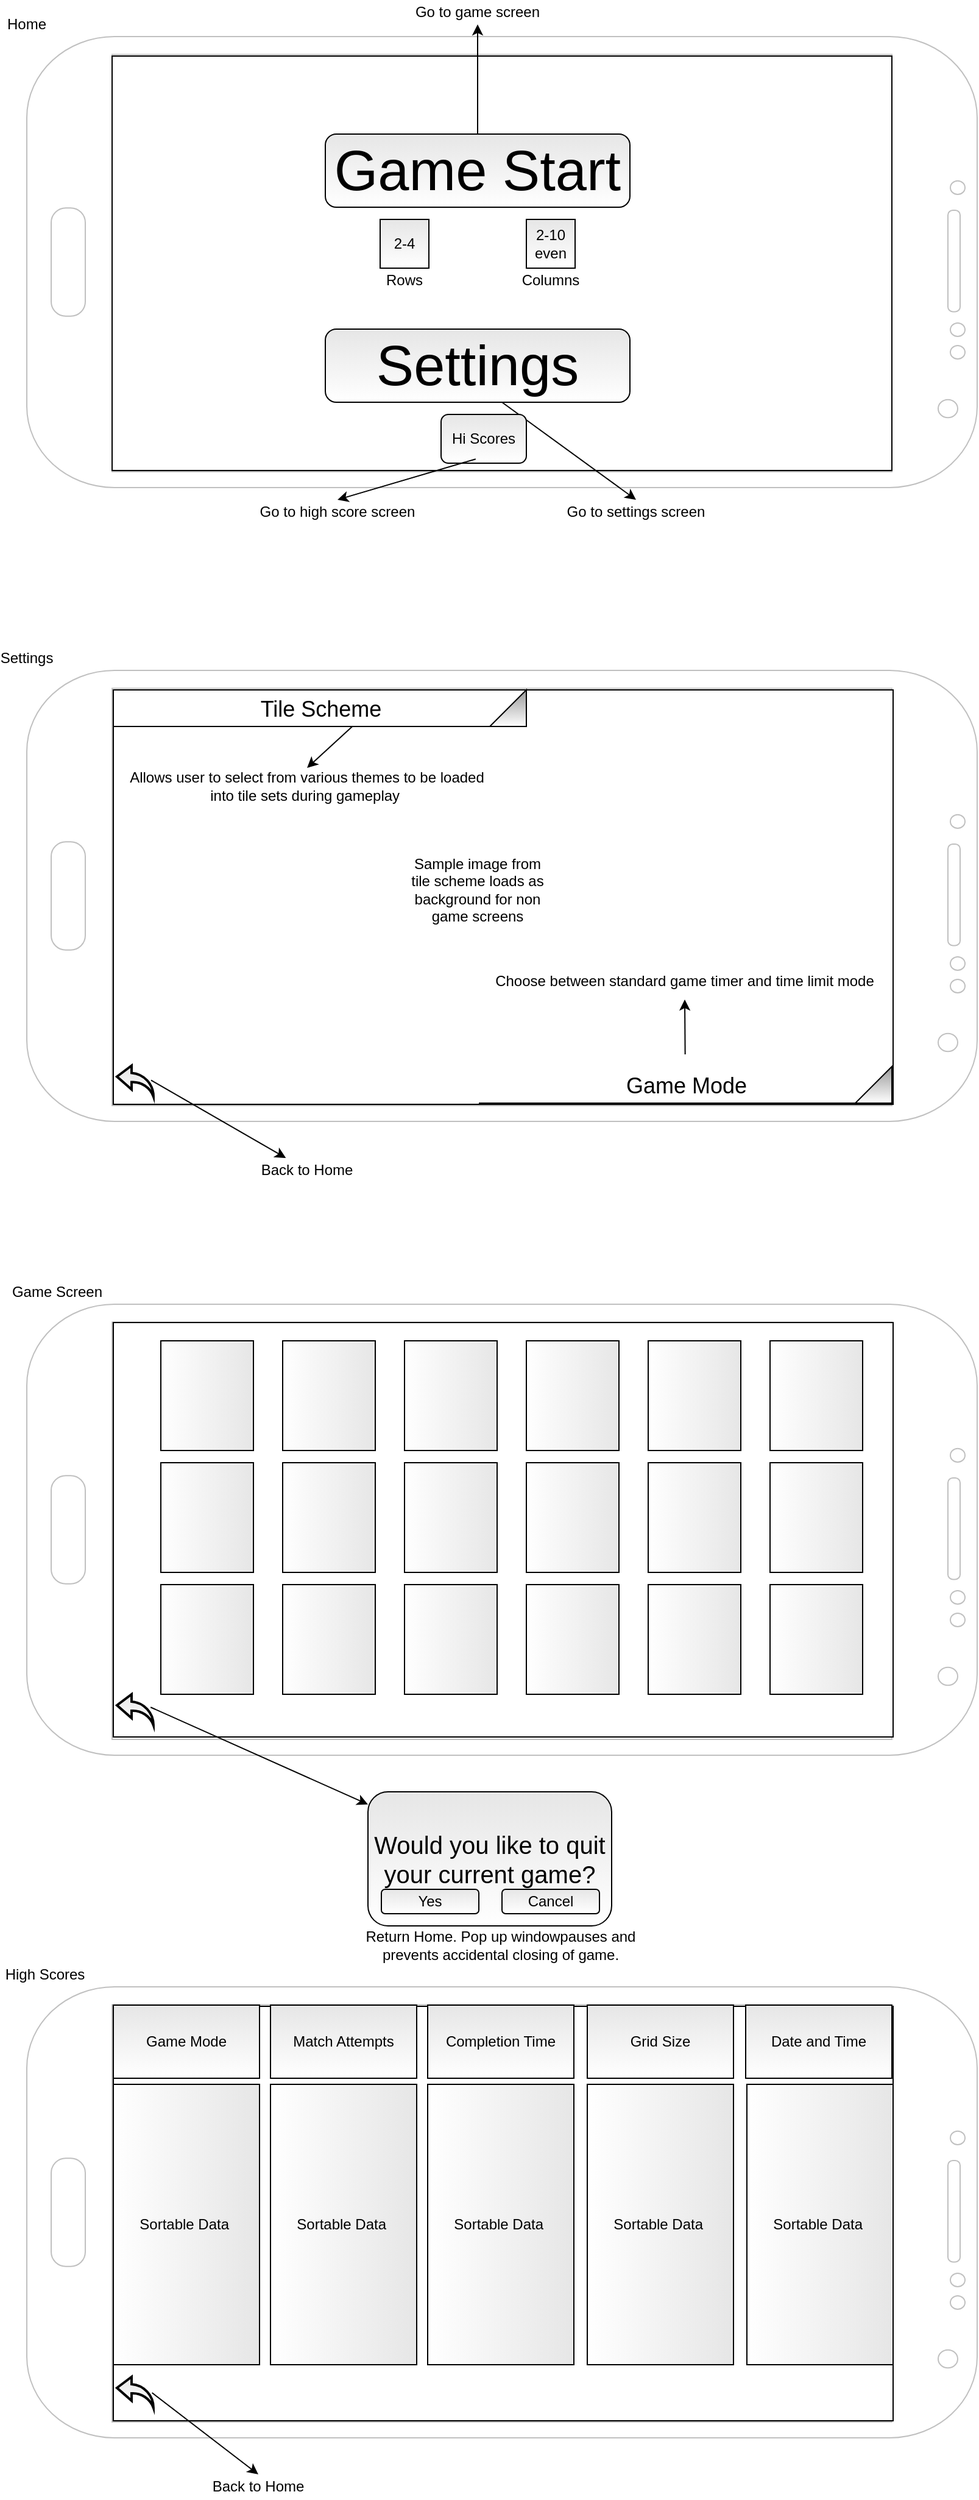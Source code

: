 <mxfile version="14.6.13" type="device"><diagram id="3Vz7GDglLqsAy1TuZTx-" name="Page-1"><mxGraphModel dx="1024" dy="592" grid="1" gridSize="10" guides="1" tooltips="1" connect="1" arrows="1" fold="1" page="1" pageScale="1" pageWidth="850" pageHeight="1100" math="0" shadow="0"><root><mxCell id="0"/><mxCell id="1" parent="0"/><mxCell id="xZmnF5-ExqYz7Tapgvyx-1" value="" style="verticalLabelPosition=bottom;verticalAlign=top;html=1;shadow=0;dashed=0;strokeWidth=1;shape=mxgraph.android.phone2;strokeColor=#c0c0c0;direction=south;" parent="1" vertex="1"><mxGeometry x="30" y="80" width="780" height="370" as="geometry"/></mxCell><mxCell id="xZmnF5-ExqYz7Tapgvyx-2" value="&lt;font style=&quot;font-size: 50px&quot;&gt;&lt;br&gt;&lt;/font&gt;" style="rounded=0;whiteSpace=wrap;html=1;verticalAlign=middle;" parent="1" vertex="1"><mxGeometry x="100" y="96" width="640" height="340" as="geometry"/></mxCell><mxCell id="xZmnF5-ExqYz7Tapgvyx-4" value="Go to game screen" style="text;html=1;strokeColor=none;fillColor=none;align=center;verticalAlign=middle;whiteSpace=wrap;rounded=0;" parent="1" vertex="1"><mxGeometry x="280" y="50" width="240" height="20" as="geometry"/></mxCell><mxCell id="xZmnF5-ExqYz7Tapgvyx-5" value="Go to settings screen" style="text;html=1;strokeColor=none;fillColor=none;align=center;verticalAlign=middle;whiteSpace=wrap;rounded=0;" parent="1" vertex="1"><mxGeometry x="440" y="460" width="180" height="20" as="geometry"/></mxCell><mxCell id="xZmnF5-ExqYz7Tapgvyx-6" value="" style="endArrow=classic;html=1;entryX=0.5;entryY=1;entryDx=0;entryDy=0;" parent="1" target="xZmnF5-ExqYz7Tapgvyx-4" edge="1"><mxGeometry width="50" height="50" relative="1" as="geometry"><mxPoint x="400" y="160" as="sourcePoint"/><mxPoint x="430" y="100" as="targetPoint"/></mxGeometry></mxCell><mxCell id="xZmnF5-ExqYz7Tapgvyx-8" value="" style="endArrow=classic;html=1;entryX=0.5;entryY=0;entryDx=0;entryDy=0;" parent="1" target="xZmnF5-ExqYz7Tapgvyx-5" edge="1"><mxGeometry width="50" height="50" relative="1" as="geometry"><mxPoint x="420" y="380" as="sourcePoint"/><mxPoint x="450" y="270" as="targetPoint"/></mxGeometry></mxCell><mxCell id="xZmnF5-ExqYz7Tapgvyx-9" value="" style="verticalLabelPosition=bottom;verticalAlign=top;html=1;shadow=0;dashed=0;strokeWidth=1;shape=mxgraph.android.phone2;strokeColor=#c0c0c0;direction=south;" parent="1" vertex="1"><mxGeometry x="30" y="600" width="780" height="370" as="geometry"/></mxCell><mxCell id="xZmnF5-ExqYz7Tapgvyx-10" value="" style="rounded=0;whiteSpace=wrap;html=1;" parent="1" vertex="1"><mxGeometry x="101" y="616" width="640" height="340" as="geometry"/></mxCell><mxCell id="xZmnF5-ExqYz7Tapgvyx-13" value="&lt;font style=&quot;font-size: 18px&quot;&gt;Tile Scheme&lt;/font&gt;" style="strokeWidth=1;html=1;shadow=0;shape=mxgraph.android.spinner2;align=center;fillColor=#999999;verticalAlign=bottom;fontColor=#000000;gradientColor=#ffffff;perimeterSpacing=10;sketch=0;" parent="1" vertex="1"><mxGeometry x="101" y="616" width="339" height="30" as="geometry"/></mxCell><mxCell id="xZmnF5-ExqYz7Tapgvyx-14" value="Allows user to select from various themes to be loaded into tile sets during gameplay&amp;nbsp;" style="text;html=1;strokeColor=none;fillColor=none;align=center;verticalAlign=middle;whiteSpace=wrap;rounded=0;shadow=0;sketch=0;fontColor=#000000;" parent="1" vertex="1"><mxGeometry x="110" y="680" width="300" height="30" as="geometry"/></mxCell><mxCell id="xZmnF5-ExqYz7Tapgvyx-15" value="" style="endArrow=classic;html=1;fontColor=#000000;exitX=0.575;exitY=0.796;exitDx=0;exitDy=0;exitPerimeter=0;entryX=0.5;entryY=0;entryDx=0;entryDy=0;" parent="1" source="xZmnF5-ExqYz7Tapgvyx-13" target="xZmnF5-ExqYz7Tapgvyx-14" edge="1"><mxGeometry width="50" height="50" relative="1" as="geometry"><mxPoint x="400" y="780" as="sourcePoint"/><mxPoint x="450" y="730" as="targetPoint"/></mxGeometry></mxCell><mxCell id="xZmnF5-ExqYz7Tapgvyx-17" value="&lt;font style=&quot;font-size: 18px&quot;&gt;Game Mode&lt;/font&gt;" style="strokeWidth=1;html=1;shadow=0;shape=mxgraph.android.spinner2;align=center;fillColor=#999999;verticalAlign=bottom;fontColor=#000000;gradientColor=#ffffff;perimeterSpacing=10;sketch=0;" parent="1" vertex="1"><mxGeometry x="401" y="925" width="339" height="30" as="geometry"/></mxCell><mxCell id="xZmnF5-ExqYz7Tapgvyx-18" value="Choose between standard game timer and time limit mode" style="text;html=1;strokeColor=none;fillColor=none;align=center;verticalAlign=middle;whiteSpace=wrap;rounded=0;shadow=0;sketch=0;fontColor=#000000;" parent="1" vertex="1"><mxGeometry x="410" y="840" width="320" height="30" as="geometry"/></mxCell><mxCell id="xZmnF5-ExqYz7Tapgvyx-19" value="" style="endArrow=classic;html=1;fontColor=#000000;entryX=0.5;entryY=1;entryDx=0;entryDy=0;" parent="1" source="xZmnF5-ExqYz7Tapgvyx-17" target="xZmnF5-ExqYz7Tapgvyx-18" edge="1"><mxGeometry width="50" height="50" relative="1" as="geometry"><mxPoint x="400" y="780" as="sourcePoint"/><mxPoint x="450" y="730" as="targetPoint"/></mxGeometry></mxCell><mxCell id="xZmnF5-ExqYz7Tapgvyx-20" value="Settings" style="text;html=1;strokeColor=none;fillColor=none;align=center;verticalAlign=middle;whiteSpace=wrap;rounded=0;shadow=0;sketch=0;fontColor=#000000;" parent="1" vertex="1"><mxGeometry x="10" y="580" width="40" height="20" as="geometry"/></mxCell><mxCell id="xZmnF5-ExqYz7Tapgvyx-21" value="Home" style="text;html=1;strokeColor=none;fillColor=none;align=center;verticalAlign=middle;whiteSpace=wrap;rounded=0;shadow=0;sketch=0;fontColor=#000000;" parent="1" vertex="1"><mxGeometry x="10" y="60" width="40" height="20" as="geometry"/></mxCell><mxCell id="xZmnF5-ExqYz7Tapgvyx-22" value="" style="html=1;verticalLabelPosition=bottom;align=center;labelBackgroundColor=#ffffff;verticalAlign=top;strokeWidth=2;shadow=0;dashed=0;shape=mxgraph.ios7.icons.back;sketch=0;fontColor=#000000;fillColor=#E6E6E6;gradientColor=#ffffff;" parent="1" vertex="1"><mxGeometry x="104" y="924.25" width="30" height="25.5" as="geometry"/></mxCell><mxCell id="xZmnF5-ExqYz7Tapgvyx-23" value="" style="endArrow=classic;html=1;fontColor=#000000;exitX=0.933;exitY=0.469;exitDx=0;exitDy=0;exitPerimeter=0;" parent="1" source="xZmnF5-ExqYz7Tapgvyx-22" target="xZmnF5-ExqYz7Tapgvyx-24" edge="1"><mxGeometry width="50" height="50" relative="1" as="geometry"><mxPoint x="400" y="780" as="sourcePoint"/><mxPoint x="230" y="1010" as="targetPoint"/></mxGeometry></mxCell><mxCell id="xZmnF5-ExqYz7Tapgvyx-24" value="Back to Home" style="text;html=1;strokeColor=none;fillColor=none;align=center;verticalAlign=middle;whiteSpace=wrap;rounded=0;shadow=0;sketch=0;fontColor=#000000;" parent="1" vertex="1"><mxGeometry x="210" y="1000" width="100" height="20" as="geometry"/></mxCell><mxCell id="xZmnF5-ExqYz7Tapgvyx-25" value="&lt;font style=&quot;font-size: 46px&quot;&gt;Game Start&lt;/font&gt;" style="rounded=1;whiteSpace=wrap;html=1;shadow=0;sketch=0;fontColor=#000000;strokeColor=#000000;fillColor=#E6E6E6;gradientColor=#ffffff;" parent="1" vertex="1"><mxGeometry x="275" y="160" width="250" height="60" as="geometry"/></mxCell><mxCell id="xZmnF5-ExqYz7Tapgvyx-26" value="&lt;font style=&quot;font-size: 46px&quot;&gt;Settings&lt;/font&gt;" style="rounded=1;whiteSpace=wrap;html=1;shadow=0;sketch=0;fontColor=#000000;strokeColor=#000000;fillColor=#E6E6E6;gradientColor=#ffffff;" parent="1" vertex="1"><mxGeometry x="275" y="320" width="250" height="60" as="geometry"/></mxCell><mxCell id="xZmnF5-ExqYz7Tapgvyx-27" value="2-4" style="whiteSpace=wrap;html=1;aspect=fixed;shadow=0;sketch=0;fontColor=#000000;strokeColor=#000000;fillColor=#E6E6E6;gradientColor=#ffffff;" parent="1" vertex="1"><mxGeometry x="320" y="230" width="40" height="40" as="geometry"/></mxCell><mxCell id="xZmnF5-ExqYz7Tapgvyx-28" value="2-10&lt;br&gt;even" style="whiteSpace=wrap;html=1;aspect=fixed;shadow=0;sketch=0;fontColor=#000000;strokeColor=#000000;fillColor=#E6E6E6;gradientColor=#ffffff;" parent="1" vertex="1"><mxGeometry x="440" y="230" width="40" height="40" as="geometry"/></mxCell><mxCell id="xZmnF5-ExqYz7Tapgvyx-30" value="Rows" style="text;html=1;strokeColor=none;fillColor=none;align=center;verticalAlign=middle;whiteSpace=wrap;rounded=0;shadow=0;sketch=0;fontColor=#000000;" parent="1" vertex="1"><mxGeometry x="320" y="270" width="40" height="20" as="geometry"/></mxCell><mxCell id="xZmnF5-ExqYz7Tapgvyx-31" value="Columns" style="text;html=1;strokeColor=none;fillColor=none;align=center;verticalAlign=middle;whiteSpace=wrap;rounded=0;shadow=0;sketch=0;fontColor=#000000;" parent="1" vertex="1"><mxGeometry x="440" y="270" width="40" height="20" as="geometry"/></mxCell><mxCell id="xZmnF5-ExqYz7Tapgvyx-32" value="Sample image from tile scheme loads as background for non game screens" style="text;html=1;strokeColor=none;fillColor=none;align=center;verticalAlign=middle;whiteSpace=wrap;rounded=0;shadow=0;sketch=0;fontColor=#000000;" parent="1" vertex="1"><mxGeometry x="340" y="770" width="120" height="20" as="geometry"/></mxCell><mxCell id="xZmnF5-ExqYz7Tapgvyx-33" value="" style="verticalLabelPosition=bottom;verticalAlign=top;html=1;shadow=0;dashed=0;strokeWidth=1;shape=mxgraph.android.phone2;strokeColor=#c0c0c0;direction=south;" parent="1" vertex="1"><mxGeometry x="30" y="1120" width="780" height="370" as="geometry"/></mxCell><mxCell id="xZmnF5-ExqYz7Tapgvyx-34" value="" style="rounded=0;whiteSpace=wrap;html=1;" parent="1" vertex="1"><mxGeometry x="101" y="1135" width="640" height="340" as="geometry"/></mxCell><mxCell id="xZmnF5-ExqYz7Tapgvyx-35" value="" style="html=1;verticalLabelPosition=bottom;align=center;labelBackgroundColor=#ffffff;verticalAlign=top;strokeWidth=2;shadow=0;dashed=0;shape=mxgraph.ios7.icons.back;sketch=0;fontColor=#000000;fillColor=#E6E6E6;gradientColor=#ffffff;" parent="1" vertex="1"><mxGeometry x="104" y="1440" width="30" height="25.5" as="geometry"/></mxCell><mxCell id="xZmnF5-ExqYz7Tapgvyx-36" value="" style="endArrow=classic;html=1;fontColor=#000000;exitX=0.92;exitY=0.416;exitDx=0;exitDy=0;exitPerimeter=0;" parent="1" source="xZmnF5-ExqYz7Tapgvyx-35" target="xZmnF5-ExqYz7Tapgvyx-37" edge="1"><mxGeometry width="50" height="50" relative="1" as="geometry"><mxPoint x="400" y="1420" as="sourcePoint"/><mxPoint x="230" y="1540" as="targetPoint"/></mxGeometry></mxCell><mxCell id="xZmnF5-ExqYz7Tapgvyx-37" value="&lt;font style=&quot;font-size: 20px&quot;&gt;Would you like to quit your current game?&lt;/font&gt;" style="rounded=1;whiteSpace=wrap;html=1;shadow=0;sketch=0;fontColor=#000000;strokeColor=#000000;fillColor=#E6E6E6;gradientColor=#ffffff;" parent="1" vertex="1"><mxGeometry x="310" y="1520" width="200" height="110" as="geometry"/></mxCell><mxCell id="xZmnF5-ExqYz7Tapgvyx-38" value="Return Home. Pop up windowpauses and prevents accidental closing of game." style="text;html=1;strokeColor=none;fillColor=none;align=center;verticalAlign=middle;whiteSpace=wrap;rounded=0;shadow=0;sketch=0;fontColor=#000000;" parent="1" vertex="1"><mxGeometry x="304" y="1636" width="230" height="20" as="geometry"/></mxCell><mxCell id="xZmnF5-ExqYz7Tapgvyx-39" value="" style="rounded=0;whiteSpace=wrap;html=1;shadow=0;sketch=0;fontColor=#000000;strokeColor=#000000;fillColor=#E6E6E6;gradientColor=#ffffff;direction=south;" parent="1" vertex="1"><mxGeometry x="140" y="1150" width="76" height="90" as="geometry"/></mxCell><mxCell id="xZmnF5-ExqYz7Tapgvyx-40" value="" style="rounded=0;whiteSpace=wrap;html=1;shadow=0;sketch=0;fontColor=#000000;strokeColor=#000000;fillColor=#E6E6E6;gradientColor=#ffffff;direction=south;" parent="1" vertex="1"><mxGeometry x="140" y="1250" width="76" height="90" as="geometry"/></mxCell><mxCell id="xZmnF5-ExqYz7Tapgvyx-41" value="" style="rounded=0;whiteSpace=wrap;html=1;shadow=0;sketch=0;fontColor=#000000;strokeColor=#000000;fillColor=#E6E6E6;gradientColor=#ffffff;direction=south;" parent="1" vertex="1"><mxGeometry x="140" y="1350" width="76" height="90" as="geometry"/></mxCell><mxCell id="xZmnF5-ExqYz7Tapgvyx-42" value="" style="rounded=0;whiteSpace=wrap;html=1;shadow=0;sketch=0;fontColor=#000000;strokeColor=#000000;fillColor=#E6E6E6;gradientColor=#ffffff;direction=south;" parent="1" vertex="1"><mxGeometry x="240" y="1150" width="76" height="90" as="geometry"/></mxCell><mxCell id="xZmnF5-ExqYz7Tapgvyx-43" value="" style="rounded=0;whiteSpace=wrap;html=1;shadow=0;sketch=0;fontColor=#000000;strokeColor=#000000;fillColor=#E6E6E6;gradientColor=#ffffff;direction=south;" parent="1" vertex="1"><mxGeometry x="240" y="1350" width="76" height="90" as="geometry"/></mxCell><mxCell id="xZmnF5-ExqYz7Tapgvyx-44" value="" style="rounded=0;whiteSpace=wrap;html=1;shadow=0;sketch=0;fontColor=#000000;strokeColor=#000000;fillColor=#E6E6E6;gradientColor=#ffffff;direction=south;" parent="1" vertex="1"><mxGeometry x="240" y="1250" width="76" height="90" as="geometry"/></mxCell><mxCell id="xZmnF5-ExqYz7Tapgvyx-45" value="" style="rounded=0;whiteSpace=wrap;html=1;shadow=0;sketch=0;fontColor=#000000;strokeColor=#000000;fillColor=#E6E6E6;gradientColor=#ffffff;direction=south;" parent="1" vertex="1"><mxGeometry x="340" y="1150" width="76" height="90" as="geometry"/></mxCell><mxCell id="xZmnF5-ExqYz7Tapgvyx-46" value="" style="rounded=0;whiteSpace=wrap;html=1;shadow=0;sketch=0;fontColor=#000000;strokeColor=#000000;fillColor=#E6E6E6;gradientColor=#ffffff;direction=south;" parent="1" vertex="1"><mxGeometry x="340" y="1250" width="76" height="90" as="geometry"/></mxCell><mxCell id="xZmnF5-ExqYz7Tapgvyx-47" value="" style="rounded=0;whiteSpace=wrap;html=1;shadow=0;sketch=0;fontColor=#000000;strokeColor=#000000;fillColor=#E6E6E6;gradientColor=#ffffff;direction=south;" parent="1" vertex="1"><mxGeometry x="340" y="1350" width="76" height="90" as="geometry"/></mxCell><mxCell id="xZmnF5-ExqYz7Tapgvyx-48" value="" style="rounded=0;whiteSpace=wrap;html=1;shadow=0;sketch=0;fontColor=#000000;strokeColor=#000000;fillColor=#E6E6E6;gradientColor=#ffffff;direction=south;" parent="1" vertex="1"><mxGeometry x="440" y="1350" width="76" height="90" as="geometry"/></mxCell><mxCell id="xZmnF5-ExqYz7Tapgvyx-49" value="" style="rounded=0;whiteSpace=wrap;html=1;shadow=0;sketch=0;fontColor=#000000;strokeColor=#000000;fillColor=#E6E6E6;gradientColor=#ffffff;direction=south;" parent="1" vertex="1"><mxGeometry x="540" y="1150" width="76" height="90" as="geometry"/></mxCell><mxCell id="xZmnF5-ExqYz7Tapgvyx-50" value="" style="rounded=0;whiteSpace=wrap;html=1;shadow=0;sketch=0;fontColor=#000000;strokeColor=#000000;fillColor=#E6E6E6;gradientColor=#ffffff;direction=south;" parent="1" vertex="1"><mxGeometry x="440" y="1150" width="76" height="90" as="geometry"/></mxCell><mxCell id="xZmnF5-ExqYz7Tapgvyx-51" value="" style="rounded=0;whiteSpace=wrap;html=1;shadow=0;sketch=0;fontColor=#000000;strokeColor=#000000;fillColor=#E6E6E6;gradientColor=#ffffff;direction=south;" parent="1" vertex="1"><mxGeometry x="540" y="1350" width="76" height="90" as="geometry"/></mxCell><mxCell id="xZmnF5-ExqYz7Tapgvyx-52" value="" style="rounded=0;whiteSpace=wrap;html=1;shadow=0;sketch=0;fontColor=#000000;strokeColor=#000000;fillColor=#E6E6E6;gradientColor=#ffffff;direction=south;" parent="1" vertex="1"><mxGeometry x="540" y="1250" width="76" height="90" as="geometry"/></mxCell><mxCell id="xZmnF5-ExqYz7Tapgvyx-53" value="" style="rounded=0;whiteSpace=wrap;html=1;shadow=0;sketch=0;fontColor=#000000;strokeColor=#000000;fillColor=#E6E6E6;gradientColor=#ffffff;direction=south;" parent="1" vertex="1"><mxGeometry x="440" y="1250" width="76" height="90" as="geometry"/></mxCell><mxCell id="xZmnF5-ExqYz7Tapgvyx-54" value="" style="rounded=0;whiteSpace=wrap;html=1;shadow=0;sketch=0;fontColor=#000000;strokeColor=#000000;fillColor=#E6E6E6;gradientColor=#ffffff;direction=south;" parent="1" vertex="1"><mxGeometry x="640" y="1350" width="76" height="90" as="geometry"/></mxCell><mxCell id="xZmnF5-ExqYz7Tapgvyx-55" value="" style="rounded=0;whiteSpace=wrap;html=1;shadow=0;sketch=0;fontColor=#000000;strokeColor=#000000;fillColor=#E6E6E6;gradientColor=#ffffff;direction=south;" parent="1" vertex="1"><mxGeometry x="640" y="1250" width="76" height="90" as="geometry"/></mxCell><mxCell id="xZmnF5-ExqYz7Tapgvyx-56" value="" style="rounded=0;whiteSpace=wrap;html=1;shadow=0;sketch=0;fontColor=#000000;strokeColor=#000000;fillColor=#E6E6E6;gradientColor=#ffffff;direction=south;" parent="1" vertex="1"><mxGeometry x="640" y="1150" width="76" height="90" as="geometry"/></mxCell><mxCell id="xZmnF5-ExqYz7Tapgvyx-57" value="Yes" style="rounded=1;whiteSpace=wrap;html=1;shadow=0;sketch=0;fontColor=#000000;strokeColor=#000000;fillColor=#E6E6E6;gradientColor=#ffffff;" parent="1" vertex="1"><mxGeometry x="321" y="1600" width="80" height="20" as="geometry"/></mxCell><mxCell id="xZmnF5-ExqYz7Tapgvyx-58" value="Cancel" style="rounded=1;whiteSpace=wrap;html=1;shadow=0;sketch=0;fontColor=#000000;strokeColor=#000000;fillColor=#E6E6E6;gradientColor=#ffffff;" parent="1" vertex="1"><mxGeometry x="420" y="1600" width="80" height="20" as="geometry"/></mxCell><mxCell id="xZmnF5-ExqYz7Tapgvyx-60" value="Hi Scores" style="rounded=1;whiteSpace=wrap;html=1;shadow=0;sketch=0;fontColor=#000000;strokeColor=#000000;fillColor=#E6E6E6;gradientColor=#ffffff;" parent="1" vertex="1"><mxGeometry x="370" y="390" width="70" height="40" as="geometry"/></mxCell><mxCell id="xZmnF5-ExqYz7Tapgvyx-61" value="" style="endArrow=classic;html=1;fontColor=#000000;entryX=0.5;entryY=0;entryDx=0;entryDy=0;exitX=0.406;exitY=0.915;exitDx=0;exitDy=0;exitPerimeter=0;" parent="1" source="xZmnF5-ExqYz7Tapgvyx-60" target="xZmnF5-ExqYz7Tapgvyx-62" edge="1"><mxGeometry width="50" height="50" relative="1" as="geometry"><mxPoint x="400" y="400" as="sourcePoint"/><mxPoint x="350" y="470" as="targetPoint"/></mxGeometry></mxCell><mxCell id="xZmnF5-ExqYz7Tapgvyx-62" value="Go to high score screen" style="text;html=1;strokeColor=none;fillColor=none;align=center;verticalAlign=middle;whiteSpace=wrap;rounded=0;shadow=0;sketch=0;fontColor=#000000;" parent="1" vertex="1"><mxGeometry x="220" y="460" width="130" height="20" as="geometry"/></mxCell><mxCell id="xZmnF5-ExqYz7Tapgvyx-63" value="" style="verticalLabelPosition=bottom;verticalAlign=top;html=1;shadow=0;dashed=0;strokeWidth=1;shape=mxgraph.android.phone2;strokeColor=#c0c0c0;direction=south;" parent="1" vertex="1"><mxGeometry x="30" y="1680" width="780" height="370" as="geometry"/></mxCell><mxCell id="xZmnF5-ExqYz7Tapgvyx-64" value="" style="rounded=0;whiteSpace=wrap;html=1;" parent="1" vertex="1"><mxGeometry x="101" y="1696" width="640" height="340" as="geometry"/></mxCell><mxCell id="xZmnF5-ExqYz7Tapgvyx-65" value="Game Mode" style="rounded=0;whiteSpace=wrap;html=1;shadow=0;sketch=0;fontColor=#000000;strokeColor=#000000;fillColor=#E6E6E6;gradientColor=#ffffff;" parent="1" vertex="1"><mxGeometry x="101" y="1695" width="120" height="60" as="geometry"/></mxCell><mxCell id="xZmnF5-ExqYz7Tapgvyx-66" value="Match Attempts" style="rounded=0;whiteSpace=wrap;html=1;shadow=0;sketch=0;fontColor=#000000;strokeColor=#000000;fillColor=#E6E6E6;gradientColor=#ffffff;" parent="1" vertex="1"><mxGeometry x="230" y="1695" width="120" height="60" as="geometry"/></mxCell><mxCell id="xZmnF5-ExqYz7Tapgvyx-67" value="Completion Time" style="rounded=0;whiteSpace=wrap;html=1;shadow=0;sketch=0;fontColor=#000000;strokeColor=#000000;fillColor=#E6E6E6;gradientColor=#ffffff;" parent="1" vertex="1"><mxGeometry x="359" y="1695" width="120" height="60" as="geometry"/></mxCell><mxCell id="xZmnF5-ExqYz7Tapgvyx-68" value="Grid Size" style="rounded=0;whiteSpace=wrap;html=1;shadow=0;sketch=0;fontColor=#000000;strokeColor=#000000;fillColor=#E6E6E6;gradientColor=#ffffff;" parent="1" vertex="1"><mxGeometry x="490" y="1695" width="120" height="60" as="geometry"/></mxCell><mxCell id="xZmnF5-ExqYz7Tapgvyx-69" value="Date and Time" style="rounded=0;whiteSpace=wrap;html=1;shadow=0;sketch=0;fontColor=#000000;strokeColor=#000000;fillColor=#E6E6E6;gradientColor=#ffffff;" parent="1" vertex="1"><mxGeometry x="620" y="1695" width="120" height="60" as="geometry"/></mxCell><mxCell id="xZmnF5-ExqYz7Tapgvyx-70" value="" style="html=1;verticalLabelPosition=bottom;align=center;labelBackgroundColor=#ffffff;verticalAlign=top;strokeWidth=2;shadow=0;dashed=0;shape=mxgraph.ios7.icons.back;sketch=0;fontColor=#000000;fillColor=#E6E6E6;gradientColor=#ffffff;" parent="1" vertex="1"><mxGeometry x="104" y="2000" width="30" height="25.5" as="geometry"/></mxCell><mxCell id="xZmnF5-ExqYz7Tapgvyx-71" value="Back to Home" style="text;html=1;strokeColor=none;fillColor=none;align=center;verticalAlign=middle;whiteSpace=wrap;rounded=0;shadow=0;sketch=0;fontColor=#000000;" parent="1" vertex="1"><mxGeometry x="170" y="2080" width="100" height="20" as="geometry"/></mxCell><mxCell id="xZmnF5-ExqYz7Tapgvyx-72" value="" style="endArrow=classic;html=1;fontColor=#000000;exitX=0.96;exitY=0.51;exitDx=0;exitDy=0;exitPerimeter=0;entryX=0.5;entryY=0;entryDx=0;entryDy=0;" parent="1" source="xZmnF5-ExqYz7Tapgvyx-70" target="xZmnF5-ExqYz7Tapgvyx-71" edge="1"><mxGeometry width="50" height="50" relative="1" as="geometry"><mxPoint x="400" y="1940" as="sourcePoint"/><mxPoint x="450" y="1890" as="targetPoint"/></mxGeometry></mxCell><mxCell id="xZmnF5-ExqYz7Tapgvyx-73" value="Sortable Data&amp;nbsp;" style="rounded=0;whiteSpace=wrap;html=1;shadow=0;sketch=0;fontColor=#000000;strokeColor=#000000;fillColor=#E6E6E6;gradientColor=#ffffff;direction=south;" parent="1" vertex="1"><mxGeometry x="101" y="1760" width="120" height="230" as="geometry"/></mxCell><mxCell id="xZmnF5-ExqYz7Tapgvyx-74" value="&lt;span&gt;Sortable Data&amp;nbsp;&lt;/span&gt;" style="rounded=0;whiteSpace=wrap;html=1;shadow=0;sketch=0;fontColor=#000000;strokeColor=#000000;fillColor=#E6E6E6;gradientColor=#ffffff;direction=south;" parent="1" vertex="1"><mxGeometry x="230" y="1760" width="120" height="230" as="geometry"/></mxCell><mxCell id="xZmnF5-ExqYz7Tapgvyx-75" value="&lt;span&gt;Sortable Data&amp;nbsp;&lt;/span&gt;" style="rounded=0;whiteSpace=wrap;html=1;shadow=0;sketch=0;fontColor=#000000;strokeColor=#000000;fillColor=#E6E6E6;gradientColor=#ffffff;direction=south;" parent="1" vertex="1"><mxGeometry x="359" y="1760" width="120" height="230" as="geometry"/></mxCell><mxCell id="xZmnF5-ExqYz7Tapgvyx-76" value="&lt;span&gt;Sortable Data&amp;nbsp;&lt;/span&gt;" style="rounded=0;whiteSpace=wrap;html=1;shadow=0;sketch=0;fontColor=#000000;strokeColor=#000000;fillColor=#E6E6E6;gradientColor=#ffffff;direction=south;" parent="1" vertex="1"><mxGeometry x="490" y="1760" width="120" height="230" as="geometry"/></mxCell><mxCell id="xZmnF5-ExqYz7Tapgvyx-77" value="&lt;span&gt;Sortable Data&amp;nbsp;&lt;/span&gt;" style="rounded=0;whiteSpace=wrap;html=1;shadow=0;sketch=0;fontColor=#000000;strokeColor=#000000;fillColor=#E6E6E6;gradientColor=#ffffff;direction=south;" parent="1" vertex="1"><mxGeometry x="621" y="1760" width="120" height="230" as="geometry"/></mxCell><mxCell id="Q2s4a8AM7s9BkpEd6-2J-1" value="Game Screen" style="text;html=1;strokeColor=none;fillColor=none;align=center;verticalAlign=middle;whiteSpace=wrap;rounded=0;" vertex="1" parent="1"><mxGeometry x="10" y="1100" width="90" height="20" as="geometry"/></mxCell><mxCell id="Q2s4a8AM7s9BkpEd6-2J-2" value="High Scores" style="text;html=1;strokeColor=none;fillColor=none;align=center;verticalAlign=middle;whiteSpace=wrap;rounded=0;" vertex="1" parent="1"><mxGeometry x="10" y="1660" width="70" height="20" as="geometry"/></mxCell></root></mxGraphModel></diagram></mxfile>